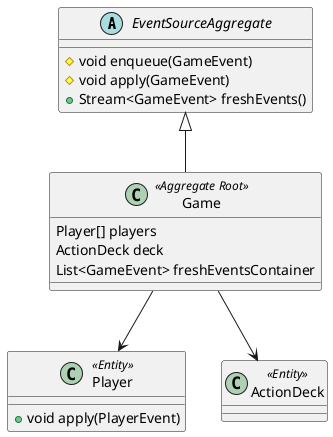 @startuml
'https://plantuml.com/class-diagram

abstract class EventSourceAggregate {
#void enqueue(GameEvent)
#void apply(GameEvent)
+Stream<GameEvent> freshEvents()
}

class Game << Aggregate Root >> {
Player[] players
ActionDeck deck
List<GameEvent> freshEventsContainer
}

Game -up-|> EventSourceAggregate

class Player << Entity >> {
+void apply(PlayerEvent)
}

class ActionDeck << Entity >> {
}

Game --> Player
Game --> ActionDeck

@enduml